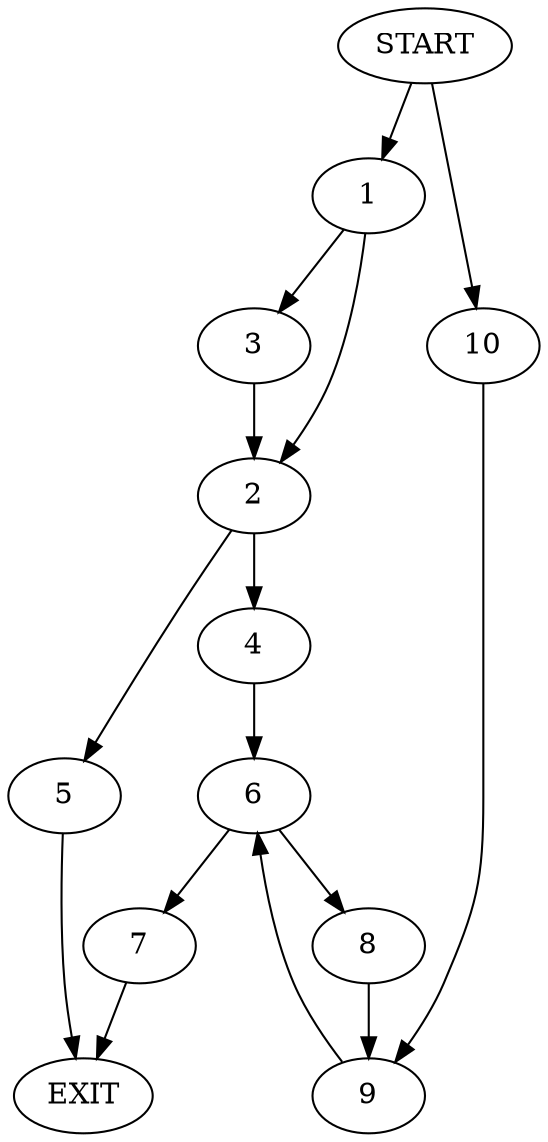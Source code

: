digraph {
0 [label="START"]
11 [label="EXIT"]
0 -> 1
1 -> 2
1 -> 3
2 -> 4
2 -> 5
3 -> 2
4 -> 6
5 -> 11
6 -> 7
6 -> 8
8 -> 9
7 -> 11
9 -> 6
0 -> 10
10 -> 9
}
